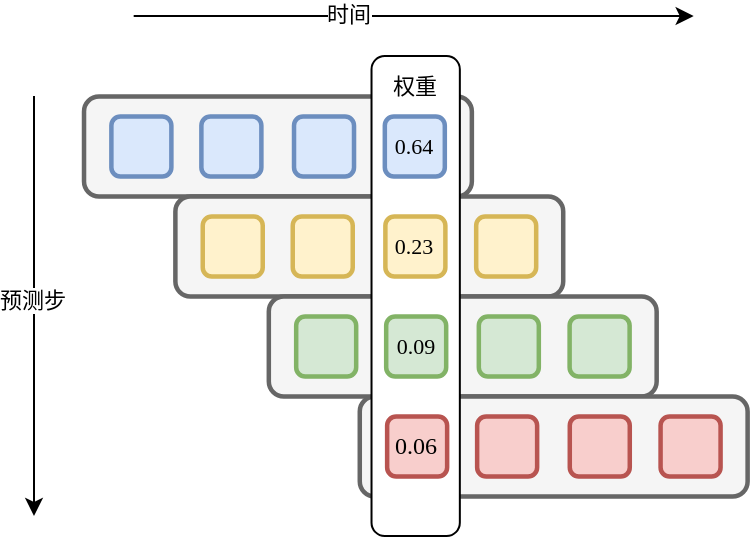 <mxfile>
    <diagram name="第 1 页" id="AnMRVbrkqxffbET3McZs">
        <mxGraphModel dx="599" dy="510" grid="1" gridSize="10" guides="1" tooltips="1" connect="1" arrows="1" fold="1" page="1" pageScale="1" pageWidth="827" pageHeight="1169" math="0" shadow="0">
            <root>
                <mxCell id="0"/>
                <mxCell id="1" parent="0"/>
                <mxCell id="104" value="" style="rounded=1;whiteSpace=wrap;html=1;strokeWidth=2.25;fillColor=#f5f5f5;strokeColor=#666666;fontColor=#333333;fontFamily=冬青黑体简体中文;" parent="1" vertex="1">
                    <mxGeometry x="135.76" y="92" width="193.92" height="50" as="geometry"/>
                </mxCell>
                <mxCell id="103" value="" style="rounded=1;whiteSpace=wrap;html=1;strokeWidth=2.25;fillColor=#dae8fc;strokeColor=#6c8ebf;fontFamily=冬青黑体简体中文;" parent="1" vertex="1">
                    <mxGeometry x="149.44" y="102" width="30" height="30" as="geometry"/>
                </mxCell>
                <mxCell id="105" value="" style="rounded=1;whiteSpace=wrap;html=1;strokeWidth=2.25;fillColor=#dae8fc;strokeColor=#6c8ebf;fontFamily=冬青黑体简体中文;" parent="1" vertex="1">
                    <mxGeometry x="194.44" y="102" width="30" height="30" as="geometry"/>
                </mxCell>
                <mxCell id="106" value="" style="rounded=1;whiteSpace=wrap;html=1;strokeWidth=2.25;fillColor=#dae8fc;strokeColor=#6c8ebf;fontFamily=冬青黑体简体中文;" parent="1" vertex="1">
                    <mxGeometry x="240.76" y="102" width="30" height="30" as="geometry"/>
                </mxCell>
                <mxCell id="114" value="" style="rounded=1;whiteSpace=wrap;html=1;strokeWidth=2.25;fillColor=#f5f5f5;strokeColor=#666666;fontColor=#333333;fontFamily=冬青黑体简体中文;" parent="1" vertex="1">
                    <mxGeometry x="181.44" y="142" width="193.92" height="50" as="geometry"/>
                </mxCell>
                <mxCell id="115" value="" style="rounded=1;whiteSpace=wrap;html=1;strokeWidth=2.25;fillColor=#fff2cc;strokeColor=#d6b656;fontFamily=冬青黑体简体中文;" parent="1" vertex="1">
                    <mxGeometry x="195.12" y="152" width="30" height="30" as="geometry"/>
                </mxCell>
                <mxCell id="116" value="" style="rounded=1;whiteSpace=wrap;html=1;strokeWidth=2.25;fillColor=#fff2cc;strokeColor=#d6b656;fontFamily=冬青黑体简体中文;" parent="1" vertex="1">
                    <mxGeometry x="240.12" y="152" width="30" height="30" as="geometry"/>
                </mxCell>
                <mxCell id="118" value="" style="rounded=1;whiteSpace=wrap;html=1;strokeWidth=2.25;fillColor=#fff2cc;strokeColor=#d6b656;fontFamily=冬青黑体简体中文;" parent="1" vertex="1">
                    <mxGeometry x="331.84" y="152" width="30" height="30" as="geometry"/>
                </mxCell>
                <mxCell id="121" value="" style="rounded=1;whiteSpace=wrap;html=1;strokeWidth=2.25;fillColor=#f5f5f5;strokeColor=#666666;fontColor=#333333;fontFamily=冬青黑体简体中文;" parent="1" vertex="1">
                    <mxGeometry x="228.16" y="192" width="193.92" height="50" as="geometry"/>
                </mxCell>
                <mxCell id="122" value="" style="rounded=1;whiteSpace=wrap;html=1;strokeWidth=2.25;fillColor=#d5e8d4;strokeColor=#82b366;fontFamily=冬青黑体简体中文;" parent="1" vertex="1">
                    <mxGeometry x="241.84" y="202" width="30" height="30" as="geometry"/>
                </mxCell>
                <mxCell id="124" value="" style="rounded=1;whiteSpace=wrap;html=1;strokeWidth=2.25;fillColor=#d5e8d4;strokeColor=#82b366;fontFamily=冬青黑体简体中文;" parent="1" vertex="1">
                    <mxGeometry x="333.16" y="202" width="30" height="30" as="geometry"/>
                </mxCell>
                <mxCell id="125" value="" style="rounded=1;whiteSpace=wrap;html=1;strokeWidth=2.25;fillColor=#d5e8d4;strokeColor=#82b366;fontFamily=冬青黑体简体中文;" parent="1" vertex="1">
                    <mxGeometry x="378.56" y="202" width="30" height="30" as="geometry"/>
                </mxCell>
                <mxCell id="126" value="" style="rounded=1;whiteSpace=wrap;html=1;strokeWidth=2.25;fillColor=#f5f5f5;strokeColor=#666666;fontColor=#333333;fontFamily=冬青黑体简体中文;" parent="1" vertex="1">
                    <mxGeometry x="273.64" y="242" width="193.92" height="50" as="geometry"/>
                </mxCell>
                <mxCell id="128" value="" style="rounded=1;whiteSpace=wrap;html=1;strokeWidth=2.25;fillColor=#f8cecc;strokeColor=#b85450;fontFamily=冬青黑体简体中文;" parent="1" vertex="1">
                    <mxGeometry x="332.32" y="252" width="30" height="30" as="geometry"/>
                </mxCell>
                <mxCell id="131" value="" style="rounded=1;whiteSpace=wrap;html=1;fontFamily=冬青黑体简体中文;" parent="1" vertex="1">
                    <mxGeometry x="279.76" y="72" width="44.16" height="240" as="geometry"/>
                </mxCell>
                <mxCell id="129" value="" style="rounded=1;whiteSpace=wrap;html=1;strokeWidth=2.25;fillColor=#f8cecc;strokeColor=#b85450;fontFamily=冬青黑体简体中文;" parent="1" vertex="1">
                    <mxGeometry x="378.64" y="252" width="30" height="30" as="geometry"/>
                </mxCell>
                <mxCell id="130" value="" style="rounded=1;whiteSpace=wrap;html=1;strokeWidth=2.25;fillColor=#f8cecc;strokeColor=#b85450;fontFamily=冬青黑体简体中文;" parent="1" vertex="1">
                    <mxGeometry x="424.04" y="252" width="30" height="30" as="geometry"/>
                </mxCell>
                <mxCell id="107" value="0.64" style="rounded=1;whiteSpace=wrap;html=1;strokeWidth=2.25;fillColor=#dae8fc;strokeColor=#6c8ebf;fontFamily=冬青黑体简体中文;fontSize=11;" parent="1" vertex="1">
                    <mxGeometry x="286.16" y="102" width="30" height="30" as="geometry"/>
                </mxCell>
                <mxCell id="117" value="&lt;font style=&quot;font-size: 11px;&quot;&gt;0.23&lt;/font&gt;" style="rounded=1;whiteSpace=wrap;html=1;strokeWidth=2.25;fillColor=#fff2cc;strokeColor=#d6b656;fontFamily=冬青黑体简体中文;" parent="1" vertex="1">
                    <mxGeometry x="286.44" y="152" width="30" height="30" as="geometry"/>
                </mxCell>
                <mxCell id="123" value="&lt;font style=&quot;font-size: 11px;&quot;&gt;0.09&lt;/font&gt;" style="rounded=1;whiteSpace=wrap;html=1;strokeWidth=2.25;fillColor=#d5e8d4;strokeColor=#82b366;fontFamily=冬青黑体简体中文;" parent="1" vertex="1">
                    <mxGeometry x="286.84" y="202" width="30" height="30" as="geometry"/>
                </mxCell>
                <mxCell id="127" value="&lt;font&gt;0.06&lt;/font&gt;" style="rounded=1;whiteSpace=wrap;html=1;strokeWidth=2.25;fillColor=#f8cecc;strokeColor=#b85450;fontSize=12;fontFamily=冬青黑体简体中文;" parent="1" vertex="1">
                    <mxGeometry x="287.32" y="252" width="30" height="30" as="geometry"/>
                </mxCell>
                <mxCell id="133" value="" style="endArrow=classic;html=1;fontFamily=冬青黑体简体中文;" parent="1" edge="1">
                    <mxGeometry width="50" height="50" relative="1" as="geometry">
                        <mxPoint x="111" y="92" as="sourcePoint"/>
                        <mxPoint x="111" y="302" as="targetPoint"/>
                    </mxGeometry>
                </mxCell>
                <mxCell id="134" value="预测步" style="edgeLabel;html=1;align=center;verticalAlign=middle;resizable=0;points=[];fontFamily=冬青黑体简体中文;" parent="133" vertex="1" connectable="0">
                    <mxGeometry x="-0.031" y="-1" relative="1" as="geometry">
                        <mxPoint as="offset"/>
                    </mxGeometry>
                </mxCell>
                <mxCell id="135" value="" style="endArrow=classic;html=1;fontFamily=冬青黑体简体中文;" parent="1" edge="1">
                    <mxGeometry width="50" height="50" relative="1" as="geometry">
                        <mxPoint x="160.84" y="52" as="sourcePoint"/>
                        <mxPoint x="440.84" y="52" as="targetPoint"/>
                    </mxGeometry>
                </mxCell>
                <mxCell id="136" value="时间" style="edgeLabel;html=1;align=center;verticalAlign=middle;resizable=0;points=[];fontFamily=冬青黑体简体中文;" parent="135" vertex="1" connectable="0">
                    <mxGeometry x="-0.237" y="1" relative="1" as="geometry">
                        <mxPoint as="offset"/>
                    </mxGeometry>
                </mxCell>
                <mxCell id="137" value="权重" style="edgeLabel;html=1;align=center;verticalAlign=middle;resizable=0;points=[];fontFamily=冬青黑体简体中文;" parent="1" vertex="1" connectable="0">
                    <mxGeometry x="272.837" y="66" as="geometry">
                        <mxPoint x="28" y="21" as="offset"/>
                    </mxGeometry>
                </mxCell>
            </root>
        </mxGraphModel>
    </diagram>
</mxfile>
